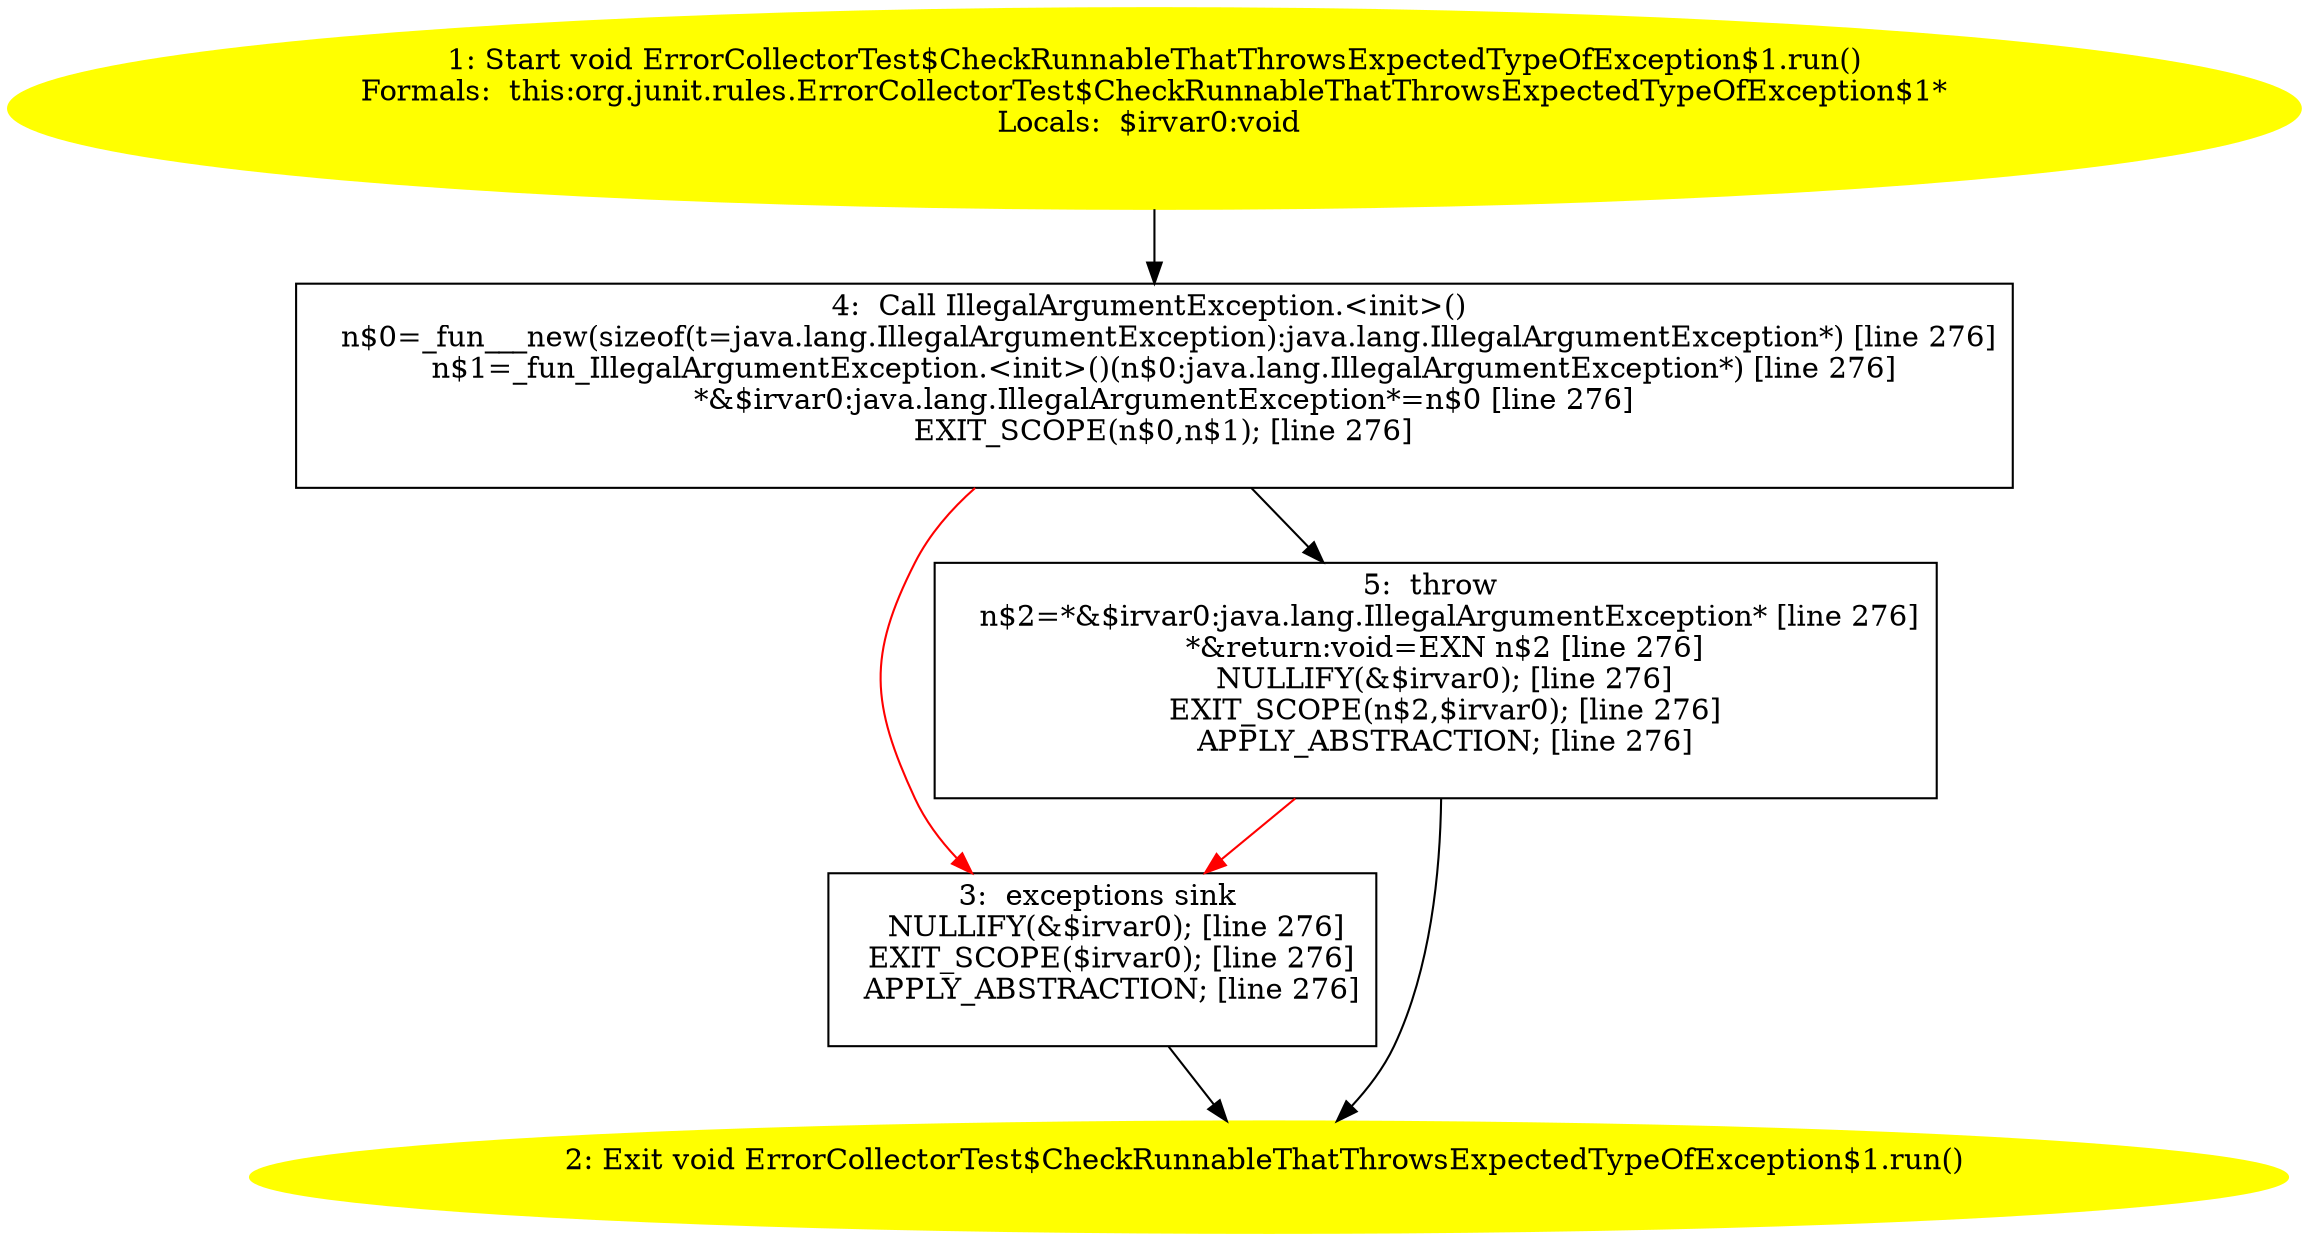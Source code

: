 /* @generated */
digraph cfg {
"org.junit.rules.ErrorCollectorTest$CheckRunnableThatThrowsExpectedTypeOfException$1.run():void.4bacb500ea4e523bab81e8779a73fdaf_1" [label="1: Start void ErrorCollectorTest$CheckRunnableThatThrowsExpectedTypeOfException$1.run()\nFormals:  this:org.junit.rules.ErrorCollectorTest$CheckRunnableThatThrowsExpectedTypeOfException$1*\nLocals:  $irvar0:void \n  " color=yellow style=filled]
	

	 "org.junit.rules.ErrorCollectorTest$CheckRunnableThatThrowsExpectedTypeOfException$1.run():void.4bacb500ea4e523bab81e8779a73fdaf_1" -> "org.junit.rules.ErrorCollectorTest$CheckRunnableThatThrowsExpectedTypeOfException$1.run():void.4bacb500ea4e523bab81e8779a73fdaf_4" ;
"org.junit.rules.ErrorCollectorTest$CheckRunnableThatThrowsExpectedTypeOfException$1.run():void.4bacb500ea4e523bab81e8779a73fdaf_2" [label="2: Exit void ErrorCollectorTest$CheckRunnableThatThrowsExpectedTypeOfException$1.run() \n  " color=yellow style=filled]
	

"org.junit.rules.ErrorCollectorTest$CheckRunnableThatThrowsExpectedTypeOfException$1.run():void.4bacb500ea4e523bab81e8779a73fdaf_3" [label="3:  exceptions sink \n   NULLIFY(&$irvar0); [line 276]\n  EXIT_SCOPE($irvar0); [line 276]\n  APPLY_ABSTRACTION; [line 276]\n " shape="box"]
	

	 "org.junit.rules.ErrorCollectorTest$CheckRunnableThatThrowsExpectedTypeOfException$1.run():void.4bacb500ea4e523bab81e8779a73fdaf_3" -> "org.junit.rules.ErrorCollectorTest$CheckRunnableThatThrowsExpectedTypeOfException$1.run():void.4bacb500ea4e523bab81e8779a73fdaf_2" ;
"org.junit.rules.ErrorCollectorTest$CheckRunnableThatThrowsExpectedTypeOfException$1.run():void.4bacb500ea4e523bab81e8779a73fdaf_4" [label="4:  Call IllegalArgumentException.<init>() \n   n$0=_fun___new(sizeof(t=java.lang.IllegalArgumentException):java.lang.IllegalArgumentException*) [line 276]\n  n$1=_fun_IllegalArgumentException.<init>()(n$0:java.lang.IllegalArgumentException*) [line 276]\n  *&$irvar0:java.lang.IllegalArgumentException*=n$0 [line 276]\n  EXIT_SCOPE(n$0,n$1); [line 276]\n " shape="box"]
	

	 "org.junit.rules.ErrorCollectorTest$CheckRunnableThatThrowsExpectedTypeOfException$1.run():void.4bacb500ea4e523bab81e8779a73fdaf_4" -> "org.junit.rules.ErrorCollectorTest$CheckRunnableThatThrowsExpectedTypeOfException$1.run():void.4bacb500ea4e523bab81e8779a73fdaf_5" ;
	 "org.junit.rules.ErrorCollectorTest$CheckRunnableThatThrowsExpectedTypeOfException$1.run():void.4bacb500ea4e523bab81e8779a73fdaf_4" -> "org.junit.rules.ErrorCollectorTest$CheckRunnableThatThrowsExpectedTypeOfException$1.run():void.4bacb500ea4e523bab81e8779a73fdaf_3" [color="red" ];
"org.junit.rules.ErrorCollectorTest$CheckRunnableThatThrowsExpectedTypeOfException$1.run():void.4bacb500ea4e523bab81e8779a73fdaf_5" [label="5:  throw \n   n$2=*&$irvar0:java.lang.IllegalArgumentException* [line 276]\n  *&return:void=EXN n$2 [line 276]\n  NULLIFY(&$irvar0); [line 276]\n  EXIT_SCOPE(n$2,$irvar0); [line 276]\n  APPLY_ABSTRACTION; [line 276]\n " shape="box"]
	

	 "org.junit.rules.ErrorCollectorTest$CheckRunnableThatThrowsExpectedTypeOfException$1.run():void.4bacb500ea4e523bab81e8779a73fdaf_5" -> "org.junit.rules.ErrorCollectorTest$CheckRunnableThatThrowsExpectedTypeOfException$1.run():void.4bacb500ea4e523bab81e8779a73fdaf_2" ;
	 "org.junit.rules.ErrorCollectorTest$CheckRunnableThatThrowsExpectedTypeOfException$1.run():void.4bacb500ea4e523bab81e8779a73fdaf_5" -> "org.junit.rules.ErrorCollectorTest$CheckRunnableThatThrowsExpectedTypeOfException$1.run():void.4bacb500ea4e523bab81e8779a73fdaf_3" [color="red" ];
}
